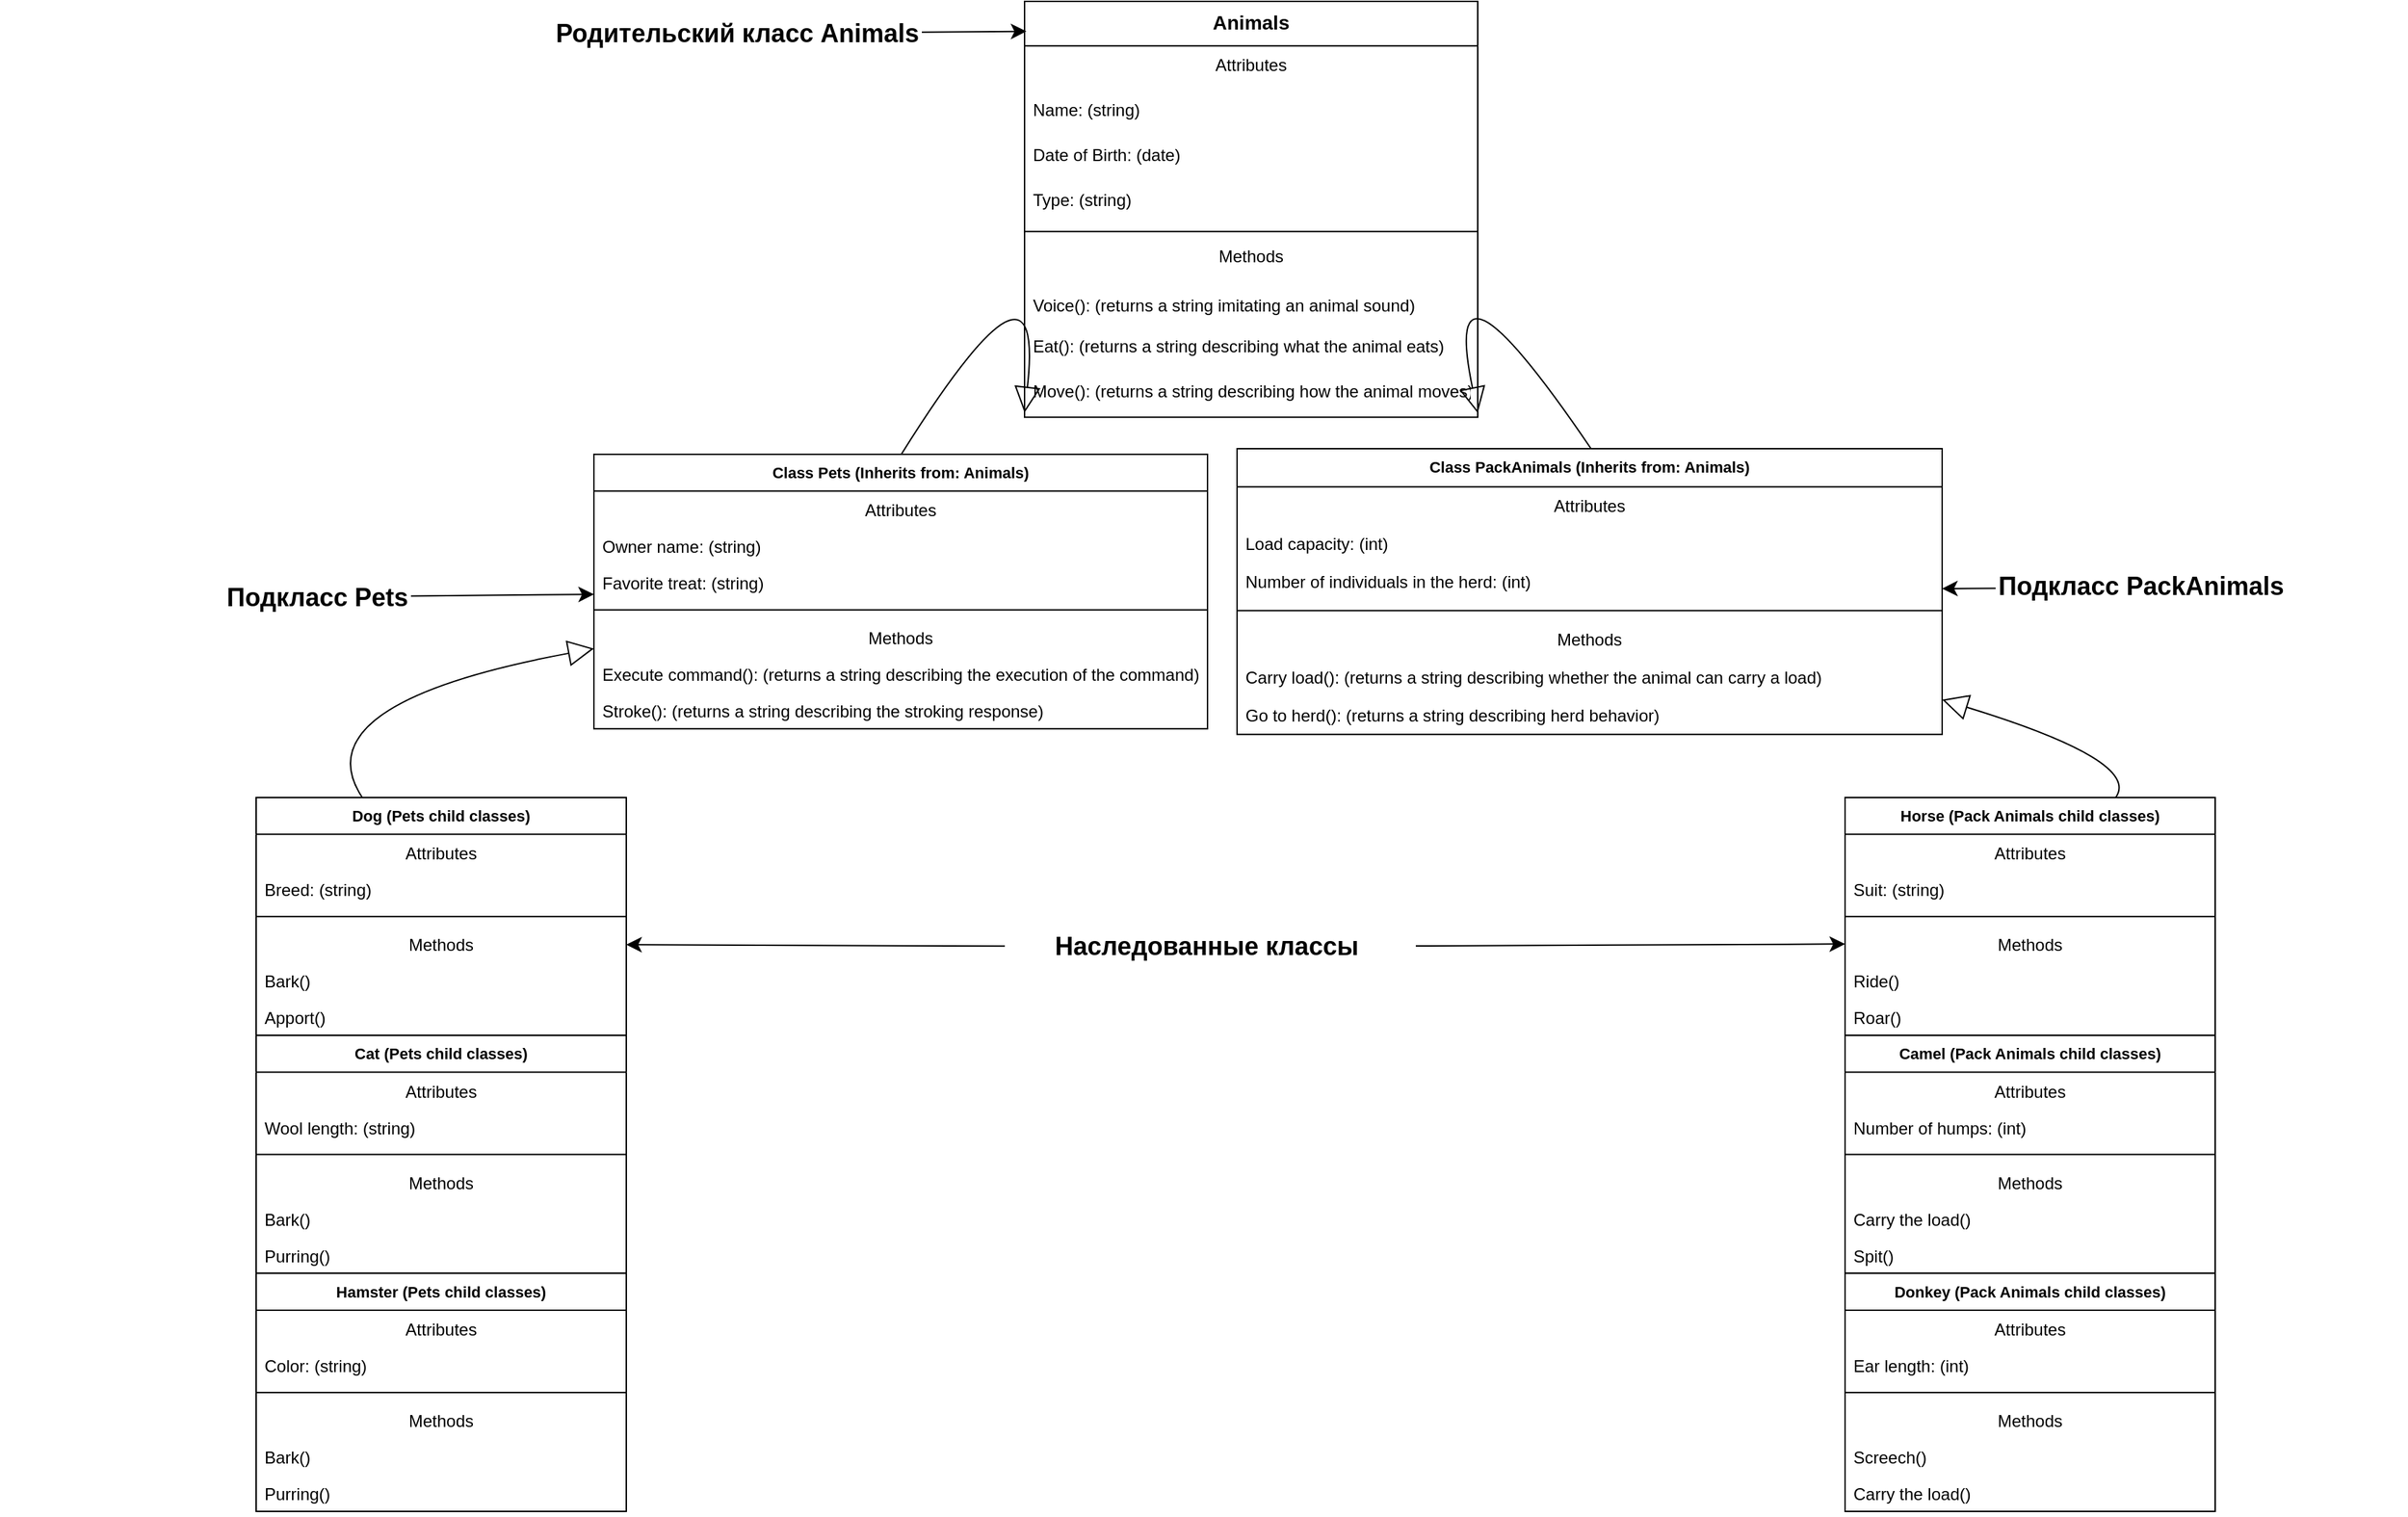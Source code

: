 <mxfile version="24.4.8" type="github">
  <diagram name="Страница — 1" id="MqCqYCOWmIq_K43qXtO9">
    <mxGraphModel dx="3029" dy="1989" grid="0" gridSize="10" guides="1" tooltips="1" connect="1" arrows="1" fold="1" page="0" pageScale="1" pageWidth="1169" pageHeight="827" math="0" shadow="0">
      <root>
        <mxCell id="0" />
        <mxCell id="1" parent="0" />
        <mxCell id="2" value="Animals" style="swimlane;fontStyle=1;align=center;verticalAlign=top;childLayout=stackLayout;horizontal=1;startSize=31.667;horizontalStack=0;resizeParent=1;resizeParentMax=0;resizeLast=0;collapsible=0;marginBottom=0;fontSize=14;" parent="1" vertex="1">
          <mxGeometry x="112" y="-22" width="322" height="295.667" as="geometry" />
        </mxCell>
        <mxCell id="zGPImMsgp5Q72Zb_Xrvm-18" value="Attributes&#xa;" style="text;strokeColor=none;fillColor=none;align=center;verticalAlign=top;spacingLeft=4;spacingRight=4;overflow=hidden;rotatable=0;points=[[0,0.5],[1,0.5]];portConstraint=eastwest;fontSize=12;" parent="2" vertex="1">
          <mxGeometry y="31.667" width="322" height="32" as="geometry" />
        </mxCell>
        <mxCell id="3" value="Name: (string)&#xa;" style="text;strokeColor=none;fillColor=none;align=left;verticalAlign=top;spacingLeft=4;spacingRight=4;overflow=hidden;rotatable=0;points=[[0,0.5],[1,0.5]];portConstraint=eastwest;fontSize=12;" parent="2" vertex="1">
          <mxGeometry y="63.667" width="322" height="32" as="geometry" />
        </mxCell>
        <mxCell id="zGPImMsgp5Q72Zb_Xrvm-16" value="Date of Birth: (date)" style="text;strokeColor=none;fillColor=none;align=left;verticalAlign=top;spacingLeft=4;spacingRight=4;overflow=hidden;rotatable=0;points=[[0,0.5],[1,0.5]];portConstraint=eastwest;fontSize=12;" parent="2" vertex="1">
          <mxGeometry y="95.667" width="322" height="32" as="geometry" />
        </mxCell>
        <mxCell id="zGPImMsgp5Q72Zb_Xrvm-17" value="Type: (string)" style="text;strokeColor=none;fillColor=none;align=left;verticalAlign=top;spacingLeft=4;spacingRight=4;overflow=hidden;rotatable=0;points=[[0,0.5],[1,0.5]];portConstraint=eastwest;fontSize=12;" parent="2" vertex="1">
          <mxGeometry y="127.667" width="322" height="32" as="geometry" />
        </mxCell>
        <mxCell id="4" style="line;strokeWidth=1;fillColor=none;align=left;verticalAlign=middle;spacingTop=-1;spacingLeft=3;spacingRight=3;rotatable=0;labelPosition=right;points=[];portConstraint=eastwest;strokeColor=inherit;" parent="2" vertex="1">
          <mxGeometry y="159.667" width="322" height="8" as="geometry" />
        </mxCell>
        <mxCell id="5" value="Methods" style="text;strokeColor=none;fillColor=none;align=center;verticalAlign=top;spacingLeft=4;spacingRight=4;overflow=hidden;rotatable=0;points=[[0,0.5],[1,0.5]];portConstraint=eastwest;" parent="2" vertex="1">
          <mxGeometry y="167.667" width="322" height="32" as="geometry" />
        </mxCell>
        <mxCell id="zGPImMsgp5Q72Zb_Xrvm-19" value="Voice(): (returns a string imitating an animal sound)" style="text;strokeColor=none;fillColor=none;align=left;verticalAlign=middle;spacingLeft=4;spacingRight=4;overflow=hidden;rotatable=0;points=[[0,0.5],[1,0.5]];portConstraint=eastwest;fontSize=12;horizontal=1;" parent="2" vertex="1">
          <mxGeometry y="199.667" width="322" height="32" as="geometry" />
        </mxCell>
        <mxCell id="zGPImMsgp5Q72Zb_Xrvm-20" value="Eat(): (returns a string describing what the animal eats)" style="text;strokeColor=none;fillColor=none;align=left;verticalAlign=top;spacingLeft=4;spacingRight=4;overflow=hidden;rotatable=0;points=[[0,0.5],[1,0.5]];portConstraint=eastwest;" parent="2" vertex="1">
          <mxGeometry y="231.667" width="322" height="32" as="geometry" />
        </mxCell>
        <mxCell id="zGPImMsgp5Q72Zb_Xrvm-21" value="Move(): (returns a string describing how the animal moves)" style="text;strokeColor=none;fillColor=none;align=left;verticalAlign=top;spacingLeft=4;spacingRight=4;overflow=hidden;rotatable=0;points=[[0,0.5],[1,0.5]];portConstraint=eastwest;" parent="2" vertex="1">
          <mxGeometry y="263.667" width="322" height="32" as="geometry" />
        </mxCell>
        <mxCell id="6" value="Class Pets (Inherits from: Animals)" style="swimlane;fontStyle=1;align=center;verticalAlign=top;childLayout=stackLayout;horizontal=1;startSize=26.148;horizontalStack=0;resizeParent=1;resizeParentMax=0;resizeLast=0;collapsible=0;marginBottom=0;fontSize=11;" parent="1" vertex="1">
          <mxGeometry x="-194" y="300" width="436" height="195.148" as="geometry" />
        </mxCell>
        <mxCell id="8" value="Attributes&#xa;" style="text;strokeColor=none;fillColor=none;align=center;verticalAlign=top;spacingLeft=4;spacingRight=4;overflow=hidden;rotatable=0;points=[[0,0.5],[1,0.5]];portConstraint=eastwest;" parent="6" vertex="1">
          <mxGeometry y="26.148" width="436" height="26" as="geometry" />
        </mxCell>
        <mxCell id="9" value="Owner name: (string)" style="text;strokeColor=none;fillColor=none;align=left;verticalAlign=top;spacingLeft=4;spacingRight=4;overflow=hidden;rotatable=0;points=[[0,0.5],[1,0.5]];portConstraint=eastwest;" parent="6" vertex="1">
          <mxGeometry y="52.148" width="436" height="26" as="geometry" />
        </mxCell>
        <mxCell id="zGPImMsgp5Q72Zb_Xrvm-22" value="Favorite treat: (string)" style="text;strokeColor=none;fillColor=none;align=left;verticalAlign=top;spacingLeft=4;spacingRight=4;overflow=hidden;rotatable=0;points=[[0,0.5],[1,0.5]];portConstraint=eastwest;" parent="6" vertex="1">
          <mxGeometry y="78.148" width="436" height="26" as="geometry" />
        </mxCell>
        <mxCell id="10" style="line;strokeWidth=1;fillColor=none;align=left;verticalAlign=middle;spacingTop=-1;spacingLeft=3;spacingRight=3;rotatable=0;labelPosition=right;points=[];portConstraint=eastwest;strokeColor=inherit;" parent="6" vertex="1">
          <mxGeometry y="104.148" width="436" height="13" as="geometry" />
        </mxCell>
        <mxCell id="zGPImMsgp5Q72Zb_Xrvm-23" value="Methods&#xa;" style="text;strokeColor=none;fillColor=none;align=center;verticalAlign=top;spacingLeft=4;spacingRight=4;overflow=hidden;rotatable=0;points=[[0,0.5],[1,0.5]];portConstraint=eastwest;" parent="6" vertex="1">
          <mxGeometry y="117.148" width="436" height="26" as="geometry" />
        </mxCell>
        <mxCell id="zGPImMsgp5Q72Zb_Xrvm-32" value="Execute command(): (returns a string describing the execution of the command)" style="text;strokeColor=none;fillColor=none;align=left;verticalAlign=top;spacingLeft=4;spacingRight=4;overflow=hidden;rotatable=0;points=[[0,0.5],[1,0.5]];portConstraint=eastwest;" parent="6" vertex="1">
          <mxGeometry y="143.148" width="436" height="26" as="geometry" />
        </mxCell>
        <mxCell id="zGPImMsgp5Q72Zb_Xrvm-29" value="Stroke(): (returns a string describing the stroking response)" style="text;strokeColor=none;fillColor=none;align=left;verticalAlign=top;spacingLeft=4;spacingRight=4;overflow=hidden;rotatable=0;points=[[0,0.5],[1,0.5]];portConstraint=eastwest;" parent="6" vertex="1">
          <mxGeometry y="169.148" width="436" height="26" as="geometry" />
        </mxCell>
        <mxCell id="11" value="Class PackAnimals (Inherits from: Animals)" style="swimlane;fontStyle=1;align=center;verticalAlign=top;childLayout=stackLayout;horizontal=1;startSize=27.143;horizontalStack=0;resizeParent=1;resizeParentMax=0;resizeLast=0;collapsible=0;marginBottom=0;fontSize=11;" parent="1" vertex="1">
          <mxGeometry x="263" y="296" width="501" height="203.143" as="geometry" />
        </mxCell>
        <mxCell id="12" value="Attributes&#xa;" style="text;strokeColor=none;fillColor=none;align=center;verticalAlign=top;spacingLeft=4;spacingRight=4;overflow=hidden;rotatable=0;points=[[0,0.5],[1,0.5]];portConstraint=eastwest;" parent="11" vertex="1">
          <mxGeometry y="27.143" width="501" height="27" as="geometry" />
        </mxCell>
        <mxCell id="zGPImMsgp5Q72Zb_Xrvm-25" value="Load capacity: (int)" style="text;strokeColor=none;fillColor=none;align=left;verticalAlign=top;spacingLeft=4;spacingRight=4;overflow=hidden;rotatable=0;points=[[0,0.5],[1,0.5]];portConstraint=eastwest;" parent="11" vertex="1">
          <mxGeometry y="54.143" width="501" height="27" as="geometry" />
        </mxCell>
        <mxCell id="zGPImMsgp5Q72Zb_Xrvm-24" value="Number of individuals in the herd: (int)" style="text;strokeColor=none;fillColor=none;align=left;verticalAlign=top;spacingLeft=4;spacingRight=4;overflow=hidden;rotatable=0;points=[[0,0.5],[1,0.5]];portConstraint=eastwest;" parent="11" vertex="1">
          <mxGeometry y="81.143" width="501" height="27" as="geometry" />
        </mxCell>
        <mxCell id="14" style="line;strokeWidth=1;fillColor=none;align=left;verticalAlign=middle;spacingTop=-1;spacingLeft=3;spacingRight=3;rotatable=0;labelPosition=right;points=[];portConstraint=eastwest;strokeColor=inherit;" parent="11" vertex="1">
          <mxGeometry y="108.143" width="501" height="14" as="geometry" />
        </mxCell>
        <mxCell id="zGPImMsgp5Q72Zb_Xrvm-27" value="Methods" style="text;strokeColor=none;fillColor=none;align=center;verticalAlign=top;spacingLeft=4;spacingRight=4;overflow=hidden;rotatable=0;points=[[0,0.5],[1,0.5]];portConstraint=eastwest;" parent="11" vertex="1">
          <mxGeometry y="122.143" width="501" height="27" as="geometry" />
        </mxCell>
        <mxCell id="zGPImMsgp5Q72Zb_Xrvm-28" value="Carry load(): (returns a string describing whether the animal can carry a load)" style="text;strokeColor=none;fillColor=none;align=left;verticalAlign=top;spacingLeft=4;spacingRight=4;overflow=hidden;rotatable=0;points=[[0,0.5],[1,0.5]];portConstraint=eastwest;" parent="11" vertex="1">
          <mxGeometry y="149.143" width="501" height="27" as="geometry" />
        </mxCell>
        <mxCell id="zGPImMsgp5Q72Zb_Xrvm-31" value="Go to herd(): (returns a string describing herd behavior)" style="text;strokeColor=none;fillColor=none;align=left;verticalAlign=top;spacingLeft=4;spacingRight=4;overflow=hidden;rotatable=0;points=[[0,0.5],[1,0.5]];portConstraint=eastwest;" parent="11" vertex="1">
          <mxGeometry y="176.143" width="501" height="27" as="geometry" />
        </mxCell>
        <mxCell id="15" value="" style="curved=1;startArrow=block;startSize=16;startFill=0;endArrow=none;exitX=-0.0;exitY=0.989;entryX=0.501;entryY=0;" parent="1" source="2" target="6" edge="1">
          <mxGeometry relative="1" as="geometry">
            <Array as="points">
              <mxPoint x="127" y="136" />
            </Array>
          </mxGeometry>
        </mxCell>
        <mxCell id="16" value="" style="curved=1;startArrow=block;startSize=16;startFill=0;endArrow=none;exitX=0.999;exitY=0.989;entryX=0.502;entryY=0.003;" parent="1" source="2" target="11" edge="1">
          <mxGeometry relative="1" as="geometry">
            <Array as="points">
              <mxPoint x="406" y="136" />
            </Array>
          </mxGeometry>
        </mxCell>
        <mxCell id="zGPImMsgp5Q72Zb_Xrvm-53" value="" style="curved=1;startArrow=block;startSize=16;startFill=0;endArrow=none;" parent="1" source="6" target="zGPImMsgp5Q72Zb_Xrvm-33" edge="1">
          <mxGeometry relative="1" as="geometry">
            <Array as="points">
              <mxPoint x="-403" y="477" />
            </Array>
            <mxPoint x="-198" y="337" as="sourcePoint" />
            <mxPoint x="-156" y="686" as="targetPoint" />
          </mxGeometry>
        </mxCell>
        <mxCell id="zGPImMsgp5Q72Zb_Xrvm-63" value="" style="curved=1;startArrow=block;startSize=16;startFill=0;endArrow=none;" parent="1" source="11" target="zGPImMsgp5Q72Zb_Xrvm-54" edge="1">
          <mxGeometry relative="1" as="geometry">
            <Array as="points">
              <mxPoint x="906" y="518" />
            </Array>
            <mxPoint x="987.667" y="473" as="sourcePoint" />
            <mxPoint x="757" y="651" as="targetPoint" />
          </mxGeometry>
        </mxCell>
        <mxCell id="zGPImMsgp5Q72Zb_Xrvm-79" value="" style="group" parent="1" vertex="1" connectable="0">
          <mxGeometry x="-434" y="544" width="263" height="507.45" as="geometry" />
        </mxCell>
        <mxCell id="zGPImMsgp5Q72Zb_Xrvm-33" value="Dog (Pets child classes)" style="swimlane;fontStyle=1;align=center;verticalAlign=top;childLayout=stackLayout;horizontal=1;startSize=26.148;horizontalStack=0;resizeParent=1;resizeParentMax=0;resizeLast=0;collapsible=0;marginBottom=0;fontSize=11;" parent="zGPImMsgp5Q72Zb_Xrvm-79" vertex="1">
          <mxGeometry width="263" height="169.149" as="geometry" />
        </mxCell>
        <mxCell id="zGPImMsgp5Q72Zb_Xrvm-34" value="Attributes&#xa;" style="text;strokeColor=none;fillColor=none;align=center;verticalAlign=top;spacingLeft=4;spacingRight=4;overflow=hidden;rotatable=0;points=[[0,0.5],[1,0.5]];portConstraint=eastwest;" parent="zGPImMsgp5Q72Zb_Xrvm-33" vertex="1">
          <mxGeometry y="26.148" width="263" height="26.0" as="geometry" />
        </mxCell>
        <mxCell id="zGPImMsgp5Q72Zb_Xrvm-35" value="Breed: (string)" style="text;strokeColor=none;fillColor=none;align=left;verticalAlign=top;spacingLeft=4;spacingRight=4;overflow=hidden;rotatable=0;points=[[0,0.5],[1,0.5]];portConstraint=eastwest;" parent="zGPImMsgp5Q72Zb_Xrvm-33" vertex="1">
          <mxGeometry y="52.148" width="263" height="26.0" as="geometry" />
        </mxCell>
        <mxCell id="zGPImMsgp5Q72Zb_Xrvm-37" style="line;strokeWidth=1;fillColor=none;align=left;verticalAlign=middle;spacingTop=-1;spacingLeft=3;spacingRight=3;rotatable=0;labelPosition=right;points=[];portConstraint=eastwest;strokeColor=inherit;" parent="zGPImMsgp5Q72Zb_Xrvm-33" vertex="1">
          <mxGeometry y="78.148" width="263" height="13.0" as="geometry" />
        </mxCell>
        <mxCell id="zGPImMsgp5Q72Zb_Xrvm-38" value="Methods&#xa;" style="text;strokeColor=none;fillColor=none;align=center;verticalAlign=top;spacingLeft=4;spacingRight=4;overflow=hidden;rotatable=0;points=[[0,0.5],[1,0.5]];portConstraint=eastwest;" parent="zGPImMsgp5Q72Zb_Xrvm-33" vertex="1">
          <mxGeometry y="91.148" width="263" height="26.0" as="geometry" />
        </mxCell>
        <mxCell id="zGPImMsgp5Q72Zb_Xrvm-39" value="Bark()" style="text;strokeColor=none;fillColor=none;align=left;verticalAlign=top;spacingLeft=4;spacingRight=4;overflow=hidden;rotatable=0;points=[[0,0.5],[1,0.5]];portConstraint=eastwest;" parent="zGPImMsgp5Q72Zb_Xrvm-33" vertex="1">
          <mxGeometry y="117.148" width="263" height="26.0" as="geometry" />
        </mxCell>
        <mxCell id="zGPImMsgp5Q72Zb_Xrvm-40" value="Apport()" style="text;strokeColor=none;fillColor=none;align=left;verticalAlign=top;spacingLeft=4;spacingRight=4;overflow=hidden;rotatable=0;points=[[0,0.5],[1,0.5]];portConstraint=eastwest;" parent="zGPImMsgp5Q72Zb_Xrvm-33" vertex="1">
          <mxGeometry y="143.149" width="263" height="26.0" as="geometry" />
        </mxCell>
        <mxCell id="zGPImMsgp5Q72Zb_Xrvm-64" value="Cat (Pets child classes)" style="swimlane;fontStyle=1;align=center;verticalAlign=top;childLayout=stackLayout;horizontal=1;startSize=26.148;horizontalStack=0;resizeParent=1;resizeParentMax=0;resizeLast=0;collapsible=0;marginBottom=0;fontSize=11;" parent="zGPImMsgp5Q72Zb_Xrvm-79" vertex="1">
          <mxGeometry y="169.151" width="263" height="169.149" as="geometry" />
        </mxCell>
        <mxCell id="zGPImMsgp5Q72Zb_Xrvm-65" value="Attributes&#xa;" style="text;strokeColor=none;fillColor=none;align=center;verticalAlign=top;spacingLeft=4;spacingRight=4;overflow=hidden;rotatable=0;points=[[0,0.5],[1,0.5]];portConstraint=eastwest;" parent="zGPImMsgp5Q72Zb_Xrvm-64" vertex="1">
          <mxGeometry y="26.148" width="263" height="26.0" as="geometry" />
        </mxCell>
        <mxCell id="zGPImMsgp5Q72Zb_Xrvm-66" value="Wool length: (string)" style="text;strokeColor=none;fillColor=none;align=left;verticalAlign=top;spacingLeft=4;spacingRight=4;overflow=hidden;rotatable=0;points=[[0,0.5],[1,0.5]];portConstraint=eastwest;" parent="zGPImMsgp5Q72Zb_Xrvm-64" vertex="1">
          <mxGeometry y="52.148" width="263" height="26.0" as="geometry" />
        </mxCell>
        <mxCell id="zGPImMsgp5Q72Zb_Xrvm-68" style="line;strokeWidth=1;fillColor=none;align=left;verticalAlign=middle;spacingTop=-1;spacingLeft=3;spacingRight=3;rotatable=0;labelPosition=right;points=[];portConstraint=eastwest;strokeColor=inherit;" parent="zGPImMsgp5Q72Zb_Xrvm-64" vertex="1">
          <mxGeometry y="78.148" width="263" height="13.0" as="geometry" />
        </mxCell>
        <mxCell id="zGPImMsgp5Q72Zb_Xrvm-69" value="Methods&#xa;" style="text;strokeColor=none;fillColor=none;align=center;verticalAlign=top;spacingLeft=4;spacingRight=4;overflow=hidden;rotatable=0;points=[[0,0.5],[1,0.5]];portConstraint=eastwest;" parent="zGPImMsgp5Q72Zb_Xrvm-64" vertex="1">
          <mxGeometry y="91.148" width="263" height="26.0" as="geometry" />
        </mxCell>
        <mxCell id="zGPImMsgp5Q72Zb_Xrvm-70" value="Bark()" style="text;strokeColor=none;fillColor=none;align=left;verticalAlign=top;spacingLeft=4;spacingRight=4;overflow=hidden;rotatable=0;points=[[0,0.5],[1,0.5]];portConstraint=eastwest;" parent="zGPImMsgp5Q72Zb_Xrvm-64" vertex="1">
          <mxGeometry y="117.148" width="263" height="26.0" as="geometry" />
        </mxCell>
        <mxCell id="zGPImMsgp5Q72Zb_Xrvm-71" value="Purring()" style="text;strokeColor=none;fillColor=none;align=left;verticalAlign=top;spacingLeft=4;spacingRight=4;overflow=hidden;rotatable=0;points=[[0,0.5],[1,0.5]];portConstraint=eastwest;" parent="zGPImMsgp5Q72Zb_Xrvm-64" vertex="1">
          <mxGeometry y="143.149" width="263" height="26.0" as="geometry" />
        </mxCell>
        <mxCell id="zGPImMsgp5Q72Zb_Xrvm-72" value="Hamster (Pets child classes)" style="swimlane;fontStyle=1;align=center;verticalAlign=top;childLayout=stackLayout;horizontal=1;startSize=26.148;horizontalStack=0;resizeParent=1;resizeParentMax=0;resizeLast=0;collapsible=0;marginBottom=0;fontSize=11;" parent="zGPImMsgp5Q72Zb_Xrvm-79" vertex="1">
          <mxGeometry y="338.301" width="263" height="169.149" as="geometry" />
        </mxCell>
        <mxCell id="zGPImMsgp5Q72Zb_Xrvm-73" value="Attributes&#xa;" style="text;strokeColor=none;fillColor=none;align=center;verticalAlign=top;spacingLeft=4;spacingRight=4;overflow=hidden;rotatable=0;points=[[0,0.5],[1,0.5]];portConstraint=eastwest;" parent="zGPImMsgp5Q72Zb_Xrvm-72" vertex="1">
          <mxGeometry y="26.148" width="263" height="26.0" as="geometry" />
        </mxCell>
        <mxCell id="zGPImMsgp5Q72Zb_Xrvm-74" value="Color: (string)" style="text;strokeColor=none;fillColor=none;align=left;verticalAlign=top;spacingLeft=4;spacingRight=4;overflow=hidden;rotatable=0;points=[[0,0.5],[1,0.5]];portConstraint=eastwest;" parent="zGPImMsgp5Q72Zb_Xrvm-72" vertex="1">
          <mxGeometry y="52.148" width="263" height="26.0" as="geometry" />
        </mxCell>
        <mxCell id="zGPImMsgp5Q72Zb_Xrvm-75" style="line;strokeWidth=1;fillColor=none;align=left;verticalAlign=middle;spacingTop=-1;spacingLeft=3;spacingRight=3;rotatable=0;labelPosition=right;points=[];portConstraint=eastwest;strokeColor=inherit;" parent="zGPImMsgp5Q72Zb_Xrvm-72" vertex="1">
          <mxGeometry y="78.148" width="263" height="13.0" as="geometry" />
        </mxCell>
        <mxCell id="zGPImMsgp5Q72Zb_Xrvm-76" value="Methods&#xa;" style="text;strokeColor=none;fillColor=none;align=center;verticalAlign=top;spacingLeft=4;spacingRight=4;overflow=hidden;rotatable=0;points=[[0,0.5],[1,0.5]];portConstraint=eastwest;" parent="zGPImMsgp5Q72Zb_Xrvm-72" vertex="1">
          <mxGeometry y="91.148" width="263" height="26.0" as="geometry" />
        </mxCell>
        <mxCell id="zGPImMsgp5Q72Zb_Xrvm-77" value="Bark()" style="text;strokeColor=none;fillColor=none;align=left;verticalAlign=top;spacingLeft=4;spacingRight=4;overflow=hidden;rotatable=0;points=[[0,0.5],[1,0.5]];portConstraint=eastwest;" parent="zGPImMsgp5Q72Zb_Xrvm-72" vertex="1">
          <mxGeometry y="117.148" width="263" height="26.0" as="geometry" />
        </mxCell>
        <mxCell id="zGPImMsgp5Q72Zb_Xrvm-78" value="Purring()" style="text;strokeColor=none;fillColor=none;align=left;verticalAlign=top;spacingLeft=4;spacingRight=4;overflow=hidden;rotatable=0;points=[[0,0.5],[1,0.5]];portConstraint=eastwest;" parent="zGPImMsgp5Q72Zb_Xrvm-72" vertex="1">
          <mxGeometry y="143.149" width="263" height="26.0" as="geometry" />
        </mxCell>
        <mxCell id="zGPImMsgp5Q72Zb_Xrvm-95" value="" style="group" parent="1" vertex="1" connectable="0">
          <mxGeometry x="695" y="544" width="263" height="507.45" as="geometry" />
        </mxCell>
        <mxCell id="zGPImMsgp5Q72Zb_Xrvm-54" value="Horse (Pack Animals child classes)" style="swimlane;fontStyle=1;align=center;verticalAlign=top;childLayout=stackLayout;horizontal=1;startSize=26.148;horizontalStack=0;resizeParent=1;resizeParentMax=0;resizeLast=0;collapsible=0;marginBottom=0;fontSize=11;" parent="zGPImMsgp5Q72Zb_Xrvm-95" vertex="1">
          <mxGeometry width="263" height="169.149" as="geometry" />
        </mxCell>
        <mxCell id="zGPImMsgp5Q72Zb_Xrvm-55" value="Attributes&#xa;" style="text;strokeColor=none;fillColor=none;align=center;verticalAlign=top;spacingLeft=4;spacingRight=4;overflow=hidden;rotatable=0;points=[[0,0.5],[1,0.5]];portConstraint=eastwest;" parent="zGPImMsgp5Q72Zb_Xrvm-54" vertex="1">
          <mxGeometry y="26.148" width="263" height="26.0" as="geometry" />
        </mxCell>
        <mxCell id="zGPImMsgp5Q72Zb_Xrvm-56" value="Suit: (string)" style="text;strokeColor=none;fillColor=none;align=left;verticalAlign=top;spacingLeft=4;spacingRight=4;overflow=hidden;rotatable=0;points=[[0,0.5],[1,0.5]];portConstraint=eastwest;" parent="zGPImMsgp5Q72Zb_Xrvm-54" vertex="1">
          <mxGeometry y="52.148" width="263" height="26.0" as="geometry" />
        </mxCell>
        <mxCell id="zGPImMsgp5Q72Zb_Xrvm-58" style="line;strokeWidth=1;fillColor=none;align=left;verticalAlign=middle;spacingTop=-1;spacingLeft=3;spacingRight=3;rotatable=0;labelPosition=right;points=[];portConstraint=eastwest;strokeColor=inherit;" parent="zGPImMsgp5Q72Zb_Xrvm-54" vertex="1">
          <mxGeometry y="78.148" width="263" height="13.0" as="geometry" />
        </mxCell>
        <mxCell id="zGPImMsgp5Q72Zb_Xrvm-59" value="Methods&#xa;" style="text;strokeColor=none;fillColor=none;align=center;verticalAlign=top;spacingLeft=4;spacingRight=4;overflow=hidden;rotatable=0;points=[[0,0.5],[1,0.5]];portConstraint=eastwest;" parent="zGPImMsgp5Q72Zb_Xrvm-54" vertex="1">
          <mxGeometry y="91.148" width="263" height="26.0" as="geometry" />
        </mxCell>
        <mxCell id="zGPImMsgp5Q72Zb_Xrvm-60" value="Ride()" style="text;strokeColor=none;fillColor=none;align=left;verticalAlign=top;spacingLeft=4;spacingRight=4;overflow=hidden;rotatable=0;points=[[0,0.5],[1,0.5]];portConstraint=eastwest;" parent="zGPImMsgp5Q72Zb_Xrvm-54" vertex="1">
          <mxGeometry y="117.148" width="263" height="26.0" as="geometry" />
        </mxCell>
        <mxCell id="zGPImMsgp5Q72Zb_Xrvm-61" value="Roar()" style="text;strokeColor=none;fillColor=none;align=left;verticalAlign=top;spacingLeft=4;spacingRight=4;overflow=hidden;rotatable=0;points=[[0,0.5],[1,0.5]];portConstraint=eastwest;" parent="zGPImMsgp5Q72Zb_Xrvm-54" vertex="1">
          <mxGeometry y="143.149" width="263" height="26.0" as="geometry" />
        </mxCell>
        <mxCell id="zGPImMsgp5Q72Zb_Xrvm-80" value="Camel (Pack Animals child classes)" style="swimlane;fontStyle=1;align=center;verticalAlign=top;childLayout=stackLayout;horizontal=1;startSize=26.148;horizontalStack=0;resizeParent=1;resizeParentMax=0;resizeLast=0;collapsible=0;marginBottom=0;fontSize=11;" parent="zGPImMsgp5Q72Zb_Xrvm-95" vertex="1">
          <mxGeometry y="169.151" width="263" height="169.149" as="geometry" />
        </mxCell>
        <mxCell id="zGPImMsgp5Q72Zb_Xrvm-81" value="Attributes&#xa;" style="text;strokeColor=none;fillColor=none;align=center;verticalAlign=top;spacingLeft=4;spacingRight=4;overflow=hidden;rotatable=0;points=[[0,0.5],[1,0.5]];portConstraint=eastwest;" parent="zGPImMsgp5Q72Zb_Xrvm-80" vertex="1">
          <mxGeometry y="26.148" width="263" height="26.0" as="geometry" />
        </mxCell>
        <mxCell id="zGPImMsgp5Q72Zb_Xrvm-82" value="Number of humps: (int)" style="text;strokeColor=none;fillColor=none;align=left;verticalAlign=top;spacingLeft=4;spacingRight=4;overflow=hidden;rotatable=0;points=[[0,0.5],[1,0.5]];portConstraint=eastwest;" parent="zGPImMsgp5Q72Zb_Xrvm-80" vertex="1">
          <mxGeometry y="52.148" width="263" height="26.0" as="geometry" />
        </mxCell>
        <mxCell id="zGPImMsgp5Q72Zb_Xrvm-83" style="line;strokeWidth=1;fillColor=none;align=left;verticalAlign=middle;spacingTop=-1;spacingLeft=3;spacingRight=3;rotatable=0;labelPosition=right;points=[];portConstraint=eastwest;strokeColor=inherit;" parent="zGPImMsgp5Q72Zb_Xrvm-80" vertex="1">
          <mxGeometry y="78.148" width="263" height="13.0" as="geometry" />
        </mxCell>
        <mxCell id="zGPImMsgp5Q72Zb_Xrvm-84" value="Methods&#xa;" style="text;strokeColor=none;fillColor=none;align=center;verticalAlign=top;spacingLeft=4;spacingRight=4;overflow=hidden;rotatable=0;points=[[0,0.5],[1,0.5]];portConstraint=eastwest;" parent="zGPImMsgp5Q72Zb_Xrvm-80" vertex="1">
          <mxGeometry y="91.148" width="263" height="26.0" as="geometry" />
        </mxCell>
        <mxCell id="zGPImMsgp5Q72Zb_Xrvm-85" value="Carry the load()" style="text;strokeColor=none;fillColor=none;align=left;verticalAlign=top;spacingLeft=4;spacingRight=4;overflow=hidden;rotatable=0;points=[[0,0.5],[1,0.5]];portConstraint=eastwest;" parent="zGPImMsgp5Q72Zb_Xrvm-80" vertex="1">
          <mxGeometry y="117.148" width="263" height="26.0" as="geometry" />
        </mxCell>
        <mxCell id="zGPImMsgp5Q72Zb_Xrvm-86" value="Spit()" style="text;strokeColor=none;fillColor=none;align=left;verticalAlign=top;spacingLeft=4;spacingRight=4;overflow=hidden;rotatable=0;points=[[0,0.5],[1,0.5]];portConstraint=eastwest;" parent="zGPImMsgp5Q72Zb_Xrvm-80" vertex="1">
          <mxGeometry y="143.149" width="263" height="26.0" as="geometry" />
        </mxCell>
        <mxCell id="zGPImMsgp5Q72Zb_Xrvm-87" value="Donkey (Pack Animals child classes)" style="swimlane;fontStyle=1;align=center;verticalAlign=top;childLayout=stackLayout;horizontal=1;startSize=26.148;horizontalStack=0;resizeParent=1;resizeParentMax=0;resizeLast=0;collapsible=0;marginBottom=0;fontSize=11;" parent="zGPImMsgp5Q72Zb_Xrvm-95" vertex="1">
          <mxGeometry y="338.301" width="263" height="169.149" as="geometry" />
        </mxCell>
        <mxCell id="zGPImMsgp5Q72Zb_Xrvm-88" value="Attributes&#xa;" style="text;strokeColor=none;fillColor=none;align=center;verticalAlign=top;spacingLeft=4;spacingRight=4;overflow=hidden;rotatable=0;points=[[0,0.5],[1,0.5]];portConstraint=eastwest;" parent="zGPImMsgp5Q72Zb_Xrvm-87" vertex="1">
          <mxGeometry y="26.148" width="263" height="26.0" as="geometry" />
        </mxCell>
        <mxCell id="zGPImMsgp5Q72Zb_Xrvm-89" value="Ear length: (int)" style="text;strokeColor=none;fillColor=none;align=left;verticalAlign=top;spacingLeft=4;spacingRight=4;overflow=hidden;rotatable=0;points=[[0,0.5],[1,0.5]];portConstraint=eastwest;" parent="zGPImMsgp5Q72Zb_Xrvm-87" vertex="1">
          <mxGeometry y="52.148" width="263" height="26.0" as="geometry" />
        </mxCell>
        <mxCell id="zGPImMsgp5Q72Zb_Xrvm-90" style="line;strokeWidth=1;fillColor=none;align=left;verticalAlign=middle;spacingTop=-1;spacingLeft=3;spacingRight=3;rotatable=0;labelPosition=right;points=[];portConstraint=eastwest;strokeColor=inherit;" parent="zGPImMsgp5Q72Zb_Xrvm-87" vertex="1">
          <mxGeometry y="78.148" width="263" height="13.0" as="geometry" />
        </mxCell>
        <mxCell id="zGPImMsgp5Q72Zb_Xrvm-91" value="Methods&#xa;" style="text;strokeColor=none;fillColor=none;align=center;verticalAlign=top;spacingLeft=4;spacingRight=4;overflow=hidden;rotatable=0;points=[[0,0.5],[1,0.5]];portConstraint=eastwest;" parent="zGPImMsgp5Q72Zb_Xrvm-87" vertex="1">
          <mxGeometry y="91.148" width="263" height="26.0" as="geometry" />
        </mxCell>
        <mxCell id="zGPImMsgp5Q72Zb_Xrvm-92" value="Screech()" style="text;strokeColor=none;fillColor=none;align=left;verticalAlign=top;spacingLeft=4;spacingRight=4;overflow=hidden;rotatable=0;points=[[0,0.5],[1,0.5]];portConstraint=eastwest;" parent="zGPImMsgp5Q72Zb_Xrvm-87" vertex="1">
          <mxGeometry y="117.148" width="263" height="26.0" as="geometry" />
        </mxCell>
        <mxCell id="zGPImMsgp5Q72Zb_Xrvm-93" value="Carry the load()" style="text;strokeColor=none;fillColor=none;align=left;verticalAlign=top;spacingLeft=4;spacingRight=4;overflow=hidden;rotatable=0;points=[[0,0.5],[1,0.5]];portConstraint=eastwest;" parent="zGPImMsgp5Q72Zb_Xrvm-87" vertex="1">
          <mxGeometry y="143.149" width="263" height="26.0" as="geometry" />
        </mxCell>
        <mxCell id="A2e9B8zwOWmbR9exmYvm-16" value="Родительский класс Animals" style="text;strokeColor=none;fillColor=none;html=1;align=right;verticalAlign=middle;whiteSpace=wrap;rounded=0;fontSize=18;fontStyle=1" vertex="1" parent="1">
          <mxGeometry x="-253" y="-14" width="292" height="30" as="geometry" />
        </mxCell>
        <mxCell id="A2e9B8zwOWmbR9exmYvm-17" style="edgeStyle=none;curved=1;rounded=0;orthogonalLoop=1;jettySize=auto;html=1;entryX=0.004;entryY=0.072;entryDx=0;entryDy=0;entryPerimeter=0;fontSize=12;startSize=8;endSize=8;" edge="1" parent="1" source="A2e9B8zwOWmbR9exmYvm-16" target="2">
          <mxGeometry relative="1" as="geometry" />
        </mxCell>
        <mxCell id="A2e9B8zwOWmbR9exmYvm-19" style="edgeStyle=none;curved=1;rounded=0;orthogonalLoop=1;jettySize=auto;html=1;fontSize=12;startSize=8;endSize=8;" edge="1" parent="1" source="A2e9B8zwOWmbR9exmYvm-18" target="6">
          <mxGeometry relative="1" as="geometry" />
        </mxCell>
        <mxCell id="A2e9B8zwOWmbR9exmYvm-18" value="Подкласс Pets" style="text;strokeColor=none;fillColor=none;html=1;align=right;verticalAlign=middle;whiteSpace=wrap;rounded=0;fontSize=18;fontStyle=1" vertex="1" parent="1">
          <mxGeometry x="-616" y="387" width="292" height="30" as="geometry" />
        </mxCell>
        <mxCell id="A2e9B8zwOWmbR9exmYvm-21" style="edgeStyle=none;curved=1;rounded=0;orthogonalLoop=1;jettySize=auto;html=1;fontSize=12;startSize=8;endSize=8;" edge="1" parent="1" source="A2e9B8zwOWmbR9exmYvm-20" target="11">
          <mxGeometry relative="1" as="geometry" />
        </mxCell>
        <mxCell id="A2e9B8zwOWmbR9exmYvm-20" value="Подкласс PackAnimals" style="text;strokeColor=none;fillColor=none;html=1;align=left;verticalAlign=middle;whiteSpace=wrap;rounded=0;fontSize=18;fontStyle=1" vertex="1" parent="1">
          <mxGeometry x="802" y="379" width="292" height="30" as="geometry" />
        </mxCell>
        <mxCell id="A2e9B8zwOWmbR9exmYvm-24" style="edgeStyle=none;curved=1;rounded=0;orthogonalLoop=1;jettySize=auto;html=1;fontSize=12;startSize=8;endSize=8;entryX=0;entryY=0.5;entryDx=0;entryDy=0;" edge="1" parent="1" source="A2e9B8zwOWmbR9exmYvm-22" target="zGPImMsgp5Q72Zb_Xrvm-59">
          <mxGeometry relative="1" as="geometry">
            <mxPoint x="592.033" y="750" as="targetPoint" />
          </mxGeometry>
        </mxCell>
        <mxCell id="A2e9B8zwOWmbR9exmYvm-25" style="edgeStyle=none;curved=1;rounded=0;orthogonalLoop=1;jettySize=auto;html=1;fontSize=12;startSize=8;endSize=8;" edge="1" parent="1" source="A2e9B8zwOWmbR9exmYvm-22" target="zGPImMsgp5Q72Zb_Xrvm-38">
          <mxGeometry relative="1" as="geometry" />
        </mxCell>
        <mxCell id="A2e9B8zwOWmbR9exmYvm-22" value="Наследованные классы&amp;nbsp;" style="text;strokeColor=none;fillColor=none;html=1;align=center;verticalAlign=middle;whiteSpace=wrap;rounded=0;fontSize=18;fontStyle=1" vertex="1" parent="1">
          <mxGeometry x="98" y="635.15" width="292" height="30" as="geometry" />
        </mxCell>
      </root>
    </mxGraphModel>
  </diagram>
</mxfile>

